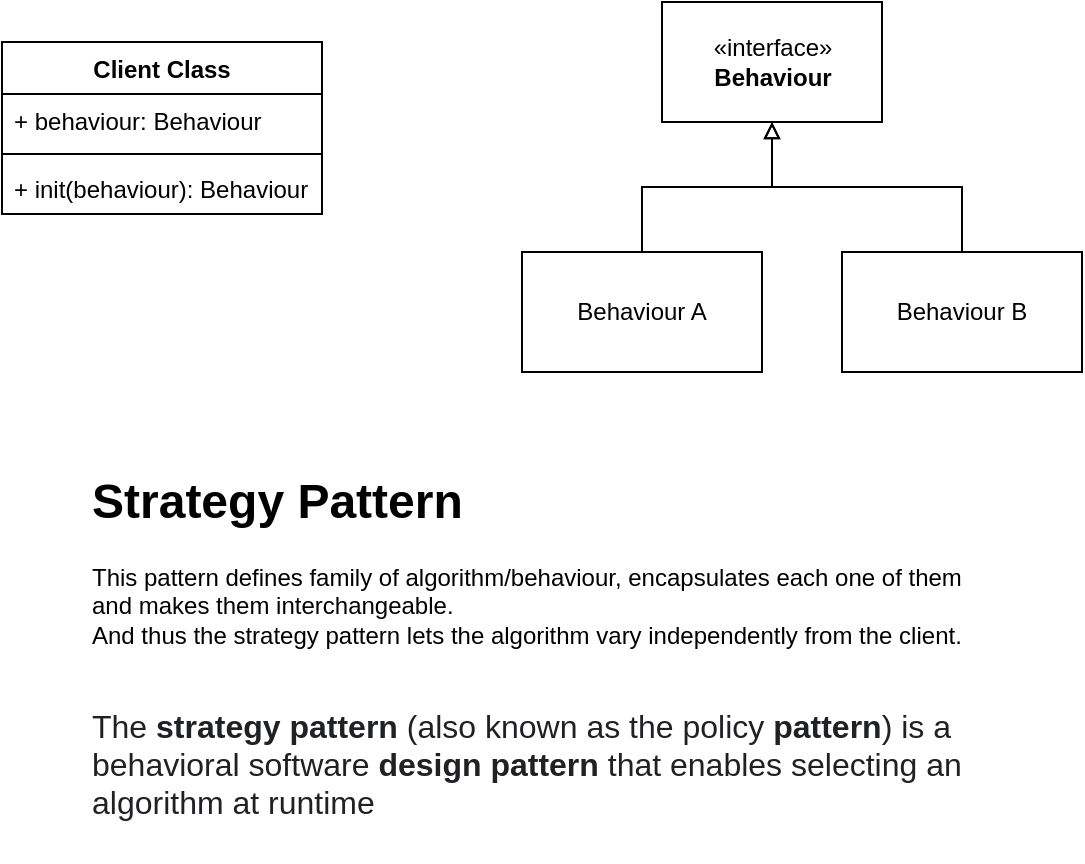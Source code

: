 <mxfile version="13.3.5" type="github" pages="4">
  <diagram id="q2KYkZf0-lph-4Sgjyss" name="Strategy Pattern">
    <mxGraphModel dx="1024" dy="476" grid="1" gridSize="10" guides="1" tooltips="1" connect="1" arrows="1" fold="1" page="1" pageScale="1" pageWidth="827" pageHeight="1169" math="0" shadow="0">
      <root>
        <mxCell id="0" />
        <mxCell id="1" parent="0" />
        <mxCell id="TGcLWc-Uee4GOg9h3CoX-9" value="" style="edgeStyle=orthogonalEdgeStyle;rounded=0;orthogonalLoop=1;jettySize=auto;html=1;endArrow=none;endFill=0;startArrow=block;startFill=0;" parent="1" source="TGcLWc-Uee4GOg9h3CoX-1" target="TGcLWc-Uee4GOg9h3CoX-8" edge="1">
          <mxGeometry relative="1" as="geometry" />
        </mxCell>
        <mxCell id="TGcLWc-Uee4GOg9h3CoX-12" style="edgeStyle=orthogonalEdgeStyle;rounded=0;orthogonalLoop=1;jettySize=auto;html=1;entryX=0.5;entryY=0;entryDx=0;entryDy=0;startArrow=block;startFill=0;endArrow=none;endFill=0;" parent="1" source="TGcLWc-Uee4GOg9h3CoX-1" target="TGcLWc-Uee4GOg9h3CoX-10" edge="1">
          <mxGeometry relative="1" as="geometry" />
        </mxCell>
        <mxCell id="TGcLWc-Uee4GOg9h3CoX-1" value="«interface»&lt;br&gt;&lt;b&gt;Behaviour&lt;/b&gt;" style="html=1;" parent="1" vertex="1">
          <mxGeometry x="450" y="60" width="110" height="60" as="geometry" />
        </mxCell>
        <mxCell id="TGcLWc-Uee4GOg9h3CoX-2" value="Client Class" style="swimlane;fontStyle=1;align=center;verticalAlign=top;childLayout=stackLayout;horizontal=1;startSize=26;horizontalStack=0;resizeParent=1;resizeParentMax=0;resizeLast=0;collapsible=1;marginBottom=0;" parent="1" vertex="1">
          <mxGeometry x="120" y="80" width="160" height="86" as="geometry" />
        </mxCell>
        <mxCell id="TGcLWc-Uee4GOg9h3CoX-3" value="+ behaviour: Behaviour" style="text;strokeColor=none;fillColor=none;align=left;verticalAlign=top;spacingLeft=4;spacingRight=4;overflow=hidden;rotatable=0;points=[[0,0.5],[1,0.5]];portConstraint=eastwest;" parent="TGcLWc-Uee4GOg9h3CoX-2" vertex="1">
          <mxGeometry y="26" width="160" height="26" as="geometry" />
        </mxCell>
        <mxCell id="TGcLWc-Uee4GOg9h3CoX-4" value="" style="line;strokeWidth=1;fillColor=none;align=left;verticalAlign=middle;spacingTop=-1;spacingLeft=3;spacingRight=3;rotatable=0;labelPosition=right;points=[];portConstraint=eastwest;" parent="TGcLWc-Uee4GOg9h3CoX-2" vertex="1">
          <mxGeometry y="52" width="160" height="8" as="geometry" />
        </mxCell>
        <mxCell id="TGcLWc-Uee4GOg9h3CoX-5" value="+ init(behaviour): Behaviour" style="text;strokeColor=none;fillColor=none;align=left;verticalAlign=top;spacingLeft=4;spacingRight=4;overflow=hidden;rotatable=0;points=[[0,0.5],[1,0.5]];portConstraint=eastwest;" parent="TGcLWc-Uee4GOg9h3CoX-2" vertex="1">
          <mxGeometry y="60" width="160" height="26" as="geometry" />
        </mxCell>
        <mxCell id="TGcLWc-Uee4GOg9h3CoX-8" value="Behaviour A" style="whiteSpace=wrap;html=1;" parent="1" vertex="1">
          <mxGeometry x="380" y="185" width="120" height="60" as="geometry" />
        </mxCell>
        <mxCell id="TGcLWc-Uee4GOg9h3CoX-10" value="Behaviour B" style="whiteSpace=wrap;html=1;" parent="1" vertex="1">
          <mxGeometry x="540" y="185" width="120" height="60" as="geometry" />
        </mxCell>
        <mxCell id="TGcLWc-Uee4GOg9h3CoX-14" value="&lt;h1&gt;Strategy Pattern&lt;/h1&gt;&lt;div&gt;This pattern defines family of algorithm/behaviour, encapsulates each one of them and makes them interchangeable.&lt;/div&gt;&lt;span&gt;And thus the strategy pattern lets the algorithm vary independently from the client.&lt;br&gt;&lt;br&gt;&lt;br&gt;&lt;/span&gt;&lt;span style=&quot;color: rgb(32 , 33 , 36) ; font-family: &amp;#34;arial&amp;#34; , sans-serif ; font-size: 16px ; background-color: rgb(255 , 255 , 255)&quot;&gt;The&amp;nbsp;&lt;/span&gt;&lt;b style=&quot;color: rgb(32 , 33 , 36) ; font-family: &amp;#34;arial&amp;#34; , sans-serif ; font-size: 16px ; background-color: rgb(255 , 255 , 255)&quot;&gt;strategy pattern&lt;/b&gt;&lt;span style=&quot;color: rgb(32 , 33 , 36) ; font-family: &amp;#34;arial&amp;#34; , sans-serif ; font-size: 16px ; background-color: rgb(255 , 255 , 255)&quot;&gt;&amp;nbsp;(also known as the policy&amp;nbsp;&lt;/span&gt;&lt;b style=&quot;color: rgb(32 , 33 , 36) ; font-family: &amp;#34;arial&amp;#34; , sans-serif ; font-size: 16px ; background-color: rgb(255 , 255 , 255)&quot;&gt;pattern&lt;/b&gt;&lt;span style=&quot;color: rgb(32 , 33 , 36) ; font-family: &amp;#34;arial&amp;#34; , sans-serif ; font-size: 16px ; background-color: rgb(255 , 255 , 255)&quot;&gt;) is a behavioral software&amp;nbsp;&lt;/span&gt;&lt;b style=&quot;color: rgb(32 , 33 , 36) ; font-family: &amp;#34;arial&amp;#34; , sans-serif ; font-size: 16px ; background-color: rgb(255 , 255 , 255)&quot;&gt;design pattern&lt;/b&gt;&lt;span style=&quot;color: rgb(32 , 33 , 36) ; font-family: &amp;#34;arial&amp;#34; , sans-serif ; font-size: 16px ; background-color: rgb(255 , 255 , 255)&quot;&gt;&amp;nbsp;that enables selecting an algorithm at runtime&lt;/span&gt;&lt;span&gt;&lt;br&gt;&lt;/span&gt;" style="text;html=1;strokeColor=none;fillColor=none;spacing=5;spacingTop=-20;whiteSpace=wrap;overflow=hidden;rounded=0;" parent="1" vertex="1">
          <mxGeometry x="160" y="290" width="460" height="200" as="geometry" />
        </mxCell>
      </root>
    </mxGraphModel>
  </diagram>
  <diagram id="hu-1-3rTjaWKPTxyzdsm" name="AbstractFactoryPattern">
    <mxGraphModel dx="1024" dy="476" grid="1" gridSize="10" guides="1" tooltips="1" connect="1" arrows="1" fold="1" page="1" pageScale="1" pageWidth="827" pageHeight="1169" math="0" shadow="0">
      <root>
        <mxCell id="GY0udBEDjr4X1gsPIaK8-0" />
        <mxCell id="GY0udBEDjr4X1gsPIaK8-1" parent="GY0udBEDjr4X1gsPIaK8-0" />
        <mxCell id="L58y0Do5Lz-TABF6tcOw-11" value="" style="edgeStyle=orthogonalEdgeStyle;rounded=0;orthogonalLoop=1;jettySize=auto;html=1;startArrow=block;startFill=0;endArrow=none;endFill=0;" parent="GY0udBEDjr4X1gsPIaK8-1" source="L58y0Do5Lz-TABF6tcOw-0" target="L58y0Do5Lz-TABF6tcOw-10" edge="1">
          <mxGeometry relative="1" as="geometry" />
        </mxCell>
        <mxCell id="L58y0Do5Lz-TABF6tcOw-15" style="edgeStyle=orthogonalEdgeStyle;rounded=0;orthogonalLoop=1;jettySize=auto;html=1;startArrow=block;startFill=0;endArrow=none;endFill=0;" parent="GY0udBEDjr4X1gsPIaK8-1" source="L58y0Do5Lz-TABF6tcOw-0" target="L58y0Do5Lz-TABF6tcOw-14" edge="1">
          <mxGeometry relative="1" as="geometry" />
        </mxCell>
        <mxCell id="L58y0Do5Lz-TABF6tcOw-0" value="«interface»&lt;br&gt;&lt;b&gt;ProductFactory&lt;br&gt;getProductA() -&amp;gt; ProductA&lt;br&gt;getProductB() -&amp;gt; ProductB&lt;br&gt;&lt;/b&gt;" style="html=1;" parent="GY0udBEDjr4X1gsPIaK8-1" vertex="1">
          <mxGeometry x="80" y="30" width="240" height="100" as="geometry" />
        </mxCell>
        <mxCell id="L58y0Do5Lz-TABF6tcOw-7" value="" style="edgeStyle=orthogonalEdgeStyle;rounded=0;orthogonalLoop=1;jettySize=auto;html=1;startArrow=block;startFill=0;endArrow=none;endFill=0;" parent="GY0udBEDjr4X1gsPIaK8-1" source="L58y0Do5Lz-TABF6tcOw-5" target="L58y0Do5Lz-TABF6tcOw-6" edge="1">
          <mxGeometry relative="1" as="geometry" />
        </mxCell>
        <mxCell id="L58y0Do5Lz-TABF6tcOw-5" value="«interface»&lt;br&gt;&lt;b&gt;ProductA&lt;/b&gt;" style="html=1;" parent="GY0udBEDjr4X1gsPIaK8-1" vertex="1">
          <mxGeometry x="515" y="80" width="110" height="50" as="geometry" />
        </mxCell>
        <mxCell id="L58y0Do5Lz-TABF6tcOw-6" value="Product Ax" style="whiteSpace=wrap;html=1;" parent="GY0udBEDjr4X1gsPIaK8-1" vertex="1">
          <mxGeometry x="510" y="205" width="120" height="60" as="geometry" />
        </mxCell>
        <mxCell id="L58y0Do5Lz-TABF6tcOw-9" value="Product Bx" style="whiteSpace=wrap;html=1;" parent="GY0udBEDjr4X1gsPIaK8-1" vertex="1">
          <mxGeometry x="680" y="205" width="120" height="60" as="geometry" />
        </mxCell>
        <mxCell id="L58y0Do5Lz-TABF6tcOw-10" value="ProductFactory X&lt;br&gt;&lt;b&gt;getProductA() -&amp;gt; ProductA&lt;br&gt;getProductB() -&amp;gt; ProductB&lt;/b&gt;" style="whiteSpace=wrap;html=1;" parent="GY0udBEDjr4X1gsPIaK8-1" vertex="1">
          <mxGeometry y="205" width="170" height="95" as="geometry" />
        </mxCell>
        <mxCell id="L58y0Do5Lz-TABF6tcOw-13" value="" style="edgeStyle=orthogonalEdgeStyle;rounded=0;orthogonalLoop=1;jettySize=auto;html=1;startArrow=block;startFill=0;endArrow=none;endFill=0;" parent="GY0udBEDjr4X1gsPIaK8-1" source="L58y0Do5Lz-TABF6tcOw-12" target="L58y0Do5Lz-TABF6tcOw-9" edge="1">
          <mxGeometry relative="1" as="geometry" />
        </mxCell>
        <mxCell id="L58y0Do5Lz-TABF6tcOw-12" value="«interface»&lt;br&gt;&lt;b&gt;ProductB&lt;/b&gt;" style="html=1;" parent="GY0udBEDjr4X1gsPIaK8-1" vertex="1">
          <mxGeometry x="685" y="80" width="110" height="50" as="geometry" />
        </mxCell>
        <mxCell id="L58y0Do5Lz-TABF6tcOw-14" value="ProductFactory Y&lt;br&gt;&lt;b&gt;getProductA() -&amp;gt; ProductA&lt;br&gt;getProductB() -&amp;gt; ProductB&lt;/b&gt;" style="whiteSpace=wrap;html=1;" parent="GY0udBEDjr4X1gsPIaK8-1" vertex="1">
          <mxGeometry x="230" y="205" width="160" height="95" as="geometry" />
        </mxCell>
        <mxCell id="L58y0Do5Lz-TABF6tcOw-17" value="Product Ay" style="whiteSpace=wrap;html=1;" parent="GY0udBEDjr4X1gsPIaK8-1" vertex="1">
          <mxGeometry x="510" y="271" width="120" height="60" as="geometry" />
        </mxCell>
        <mxCell id="L58y0Do5Lz-TABF6tcOw-18" value="Product By" style="whiteSpace=wrap;html=1;" parent="GY0udBEDjr4X1gsPIaK8-1" vertex="1">
          <mxGeometry x="680" y="270" width="120" height="60" as="geometry" />
        </mxCell>
        <mxCell id="L58y0Do5Lz-TABF6tcOw-19" value="&lt;h1&gt;Abstract Factory Pattern&lt;/h1&gt;&lt;div&gt;is a creational design pattern and provides an interface that lets you create objects of families of related or dependent classes without specifying their concrete classes&lt;/div&gt;" style="text;html=1;strokeColor=none;fillColor=none;spacing=5;spacingTop=-20;whiteSpace=wrap;overflow=hidden;rounded=0;" parent="GY0udBEDjr4X1gsPIaK8-1" vertex="1">
          <mxGeometry x="40" y="331" width="450" height="120" as="geometry" />
        </mxCell>
      </root>
    </mxGraphModel>
  </diagram>
  <diagram id="_J7mHfK0KbUWuSPQgohn" name="TableViewConfiguration">
    <mxGraphModel dx="1024" dy="476" grid="1" gridSize="10" guides="1" tooltips="1" connect="1" arrows="1" fold="1" page="1" pageScale="1" pageWidth="827" pageHeight="1169" math="0" shadow="0">
      <root>
        <mxCell id="4k1xesRpk6FbBfkuGxIy-0" />
        <mxCell id="4k1xesRpk6FbBfkuGxIy-1" parent="4k1xesRpk6FbBfkuGxIy-0" />
        <mxCell id="4k1xesRpk6FbBfkuGxIy-2" value="&lt;&lt;TableCellConfiguration&gt;&gt;" style="swimlane;fontStyle=1;align=center;verticalAlign=top;childLayout=stackLayout;horizontal=1;startSize=26;horizontalStack=0;resizeParent=1;resizeParentMax=0;resizeLast=0;collapsible=1;marginBottom=0;fillColor=#fff2cc;strokeColor=#d6b656;" parent="4k1xesRpk6FbBfkuGxIy-1" vertex="1">
          <mxGeometry x="40" y="130" width="200" height="220" as="geometry" />
        </mxCell>
        <mxCell id="4k1xesRpk6FbBfkuGxIy-4" value="" style="line;strokeWidth=1;fillColor=none;align=left;verticalAlign=middle;spacingTop=-1;spacingLeft=3;spacingRight=3;rotatable=0;labelPosition=right;points=[];portConstraint=eastwest;" parent="4k1xesRpk6FbBfkuGxIy-2" vertex="1">
          <mxGeometry y="26" width="200" height="8" as="geometry" />
        </mxCell>
        <mxCell id="4k1xesRpk6FbBfkuGxIy-3" value="cell: UITableViewCell" style="text;strokeColor=none;fillColor=none;align=left;verticalAlign=top;spacingLeft=4;spacingRight=4;overflow=hidden;rotatable=0;points=[[0,0.5],[1,0.5]];portConstraint=eastwest;" parent="4k1xesRpk6FbBfkuGxIy-2" vertex="1">
          <mxGeometry y="34" width="200" height="26" as="geometry" />
        </mxCell>
        <mxCell id="4k1xesRpk6FbBfkuGxIy-5" value="cellHeight: CGFloat" style="text;strokeColor=none;fillColor=none;align=left;verticalAlign=top;spacingLeft=4;spacingRight=4;overflow=hidden;rotatable=0;points=[[0,0.5],[1,0.5]];portConstraint=eastwest;" parent="4k1xesRpk6FbBfkuGxIy-2" vertex="1">
          <mxGeometry y="60" width="200" height="26" as="geometry" />
        </mxCell>
        <mxCell id="4k1xesRpk6FbBfkuGxIy-6" value="headerView: UIView?" style="text;strokeColor=none;fillColor=none;align=left;verticalAlign=top;spacingLeft=4;spacingRight=4;overflow=hidden;rotatable=0;points=[[0,0.5],[1,0.5]];portConstraint=eastwest;" parent="4k1xesRpk6FbBfkuGxIy-2" vertex="1">
          <mxGeometry y="86" width="200" height="26" as="geometry" />
        </mxCell>
        <mxCell id="4k1xesRpk6FbBfkuGxIy-8" value="footerView: UIView?" style="text;strokeColor=none;fillColor=none;align=left;verticalAlign=top;spacingLeft=4;spacingRight=4;overflow=hidden;rotatable=0;points=[[0,0.5],[1,0.5]];portConstraint=eastwest;" parent="4k1xesRpk6FbBfkuGxIy-2" vertex="1">
          <mxGeometry y="112" width="200" height="26" as="geometry" />
        </mxCell>
        <mxCell id="4k1xesRpk6FbBfkuGxIy-9" value="headerHeight: CGFloat?" style="text;strokeColor=none;fillColor=none;align=left;verticalAlign=top;spacingLeft=4;spacingRight=4;overflow=hidden;rotatable=0;points=[[0,0.5],[1,0.5]];portConstraint=eastwest;" parent="4k1xesRpk6FbBfkuGxIy-2" vertex="1">
          <mxGeometry y="138" width="200" height="26" as="geometry" />
        </mxCell>
        <mxCell id="4k1xesRpk6FbBfkuGxIy-10" value="footerHeight: CGFloat?" style="text;strokeColor=none;fillColor=none;align=left;verticalAlign=top;spacingLeft=4;spacingRight=4;overflow=hidden;rotatable=0;points=[[0,0.5],[1,0.5]];portConstraint=eastwest;" parent="4k1xesRpk6FbBfkuGxIy-2" vertex="1">
          <mxGeometry y="164" width="200" height="26" as="geometry" />
        </mxCell>
        <mxCell id="4k1xesRpk6FbBfkuGxIy-17" value="cellDidSelectCallback: (int)-&gt;Void" style="text;strokeColor=none;fillColor=none;align=left;verticalAlign=top;spacingLeft=4;spacingRight=4;overflow=hidden;rotatable=0;points=[[0,0.5],[1,0.5]];portConstraint=eastwest;" parent="4k1xesRpk6FbBfkuGxIy-2" vertex="1">
          <mxGeometry y="190" width="200" height="30" as="geometry" />
        </mxCell>
        <mxCell id="4k1xesRpk6FbBfkuGxIy-11" value="SectionConfiguration" style="swimlane;fontStyle=1;align=center;verticalAlign=top;childLayout=stackLayout;horizontal=1;startSize=26;horizontalStack=0;resizeParent=1;resizeParentMax=0;resizeLast=0;collapsible=1;marginBottom=0;fillColor=#fff2cc;strokeColor=#d6b656;" parent="4k1xesRpk6FbBfkuGxIy-1" vertex="1">
          <mxGeometry x="40" y="390" width="260" height="86" as="geometry" />
        </mxCell>
        <mxCell id="4k1xesRpk6FbBfkuGxIy-12" value="+ numberOfRows:Int" style="text;strokeColor=none;fillColor=none;align=left;verticalAlign=top;spacingLeft=4;spacingRight=4;overflow=hidden;rotatable=0;points=[[0,0.5],[1,0.5]];portConstraint=eastwest;" parent="4k1xesRpk6FbBfkuGxIy-11" vertex="1">
          <mxGeometry y="26" width="260" height="26" as="geometry" />
        </mxCell>
        <mxCell id="4k1xesRpk6FbBfkuGxIy-16" value="cellConfigurations: [TableCellConfiguration]" style="text;strokeColor=none;fillColor=none;align=left;verticalAlign=top;spacingLeft=4;spacingRight=4;overflow=hidden;rotatable=0;points=[[0,0.5],[1,0.5]];portConstraint=eastwest;" parent="4k1xesRpk6FbBfkuGxIy-11" vertex="1">
          <mxGeometry y="52" width="260" height="26" as="geometry" />
        </mxCell>
        <mxCell id="4k1xesRpk6FbBfkuGxIy-13" value="" style="line;strokeWidth=1;fillColor=none;align=left;verticalAlign=middle;spacingTop=-1;spacingLeft=3;spacingRight=3;rotatable=0;labelPosition=right;points=[];portConstraint=eastwest;" parent="4k1xesRpk6FbBfkuGxIy-11" vertex="1">
          <mxGeometry y="78" width="260" height="8" as="geometry" />
        </mxCell>
        <mxCell id="4k1xesRpk6FbBfkuGxIy-19" style="edgeStyle=orthogonalEdgeStyle;rounded=0;orthogonalLoop=1;jettySize=auto;html=1;endArrow=open;endFill=0;" parent="4k1xesRpk6FbBfkuGxIy-1" source="4k1xesRpk6FbBfkuGxIy-16" edge="1">
          <mxGeometry relative="1" as="geometry">
            <mxPoint x="240" y="141" as="targetPoint" />
            <Array as="points">
              <mxPoint x="340" y="455" />
              <mxPoint x="340" y="141" />
            </Array>
          </mxGeometry>
        </mxCell>
        <mxCell id="4k1xesRpk6FbBfkuGxIy-20" value="0" style="edgeLabel;html=1;align=center;verticalAlign=middle;resizable=0;points=[];" parent="4k1xesRpk6FbBfkuGxIy-19" vertex="1" connectable="0">
          <mxGeometry x="-0.967" relative="1" as="geometry">
            <mxPoint as="offset" />
          </mxGeometry>
        </mxCell>
        <mxCell id="4k1xesRpk6FbBfkuGxIy-22" value="0..*" style="edgeLabel;html=1;align=center;verticalAlign=middle;resizable=0;points=[];" parent="4k1xesRpk6FbBfkuGxIy-19" vertex="1" connectable="0">
          <mxGeometry x="0.934" y="-1" relative="1" as="geometry">
            <mxPoint as="offset" />
          </mxGeometry>
        </mxCell>
        <mxCell id="4k1xesRpk6FbBfkuGxIy-23" value="ViewController" style="swimlane;fontStyle=1;align=center;verticalAlign=top;childLayout=stackLayout;horizontal=1;startSize=26;horizontalStack=0;resizeParent=1;resizeParentMax=0;resizeLast=0;collapsible=1;marginBottom=0;fillColor=#fff2cc;strokeColor=#d6b656;" parent="4k1xesRpk6FbBfkuGxIy-1" vertex="1">
          <mxGeometry x="360" y="140" width="160" height="86" as="geometry" />
        </mxCell>
        <mxCell id="4k1xesRpk6FbBfkuGxIy-24" value="+ tableView: UITableView" style="text;strokeColor=none;fillColor=none;align=left;verticalAlign=top;spacingLeft=4;spacingRight=4;overflow=hidden;rotatable=0;points=[[0,0.5],[1,0.5]];portConstraint=eastwest;" parent="4k1xesRpk6FbBfkuGxIy-23" vertex="1">
          <mxGeometry y="26" width="160" height="26" as="geometry" />
        </mxCell>
        <mxCell id="4k1xesRpk6FbBfkuGxIy-25" value="" style="line;strokeWidth=1;fillColor=none;align=left;verticalAlign=middle;spacingTop=-1;spacingLeft=3;spacingRight=3;rotatable=0;labelPosition=right;points=[];portConstraint=eastwest;" parent="4k1xesRpk6FbBfkuGxIy-23" vertex="1">
          <mxGeometry y="52" width="160" height="8" as="geometry" />
        </mxCell>
        <mxCell id="4k1xesRpk6FbBfkuGxIy-26" value="+ method(type): type" style="text;strokeColor=none;fillColor=none;align=left;verticalAlign=top;spacingLeft=4;spacingRight=4;overflow=hidden;rotatable=0;points=[[0,0.5],[1,0.5]];portConstraint=eastwest;" parent="4k1xesRpk6FbBfkuGxIy-23" vertex="1">
          <mxGeometry y="60" width="160" height="26" as="geometry" />
        </mxCell>
        <mxCell id="4k1xesRpk6FbBfkuGxIy-59" style="edgeStyle=orthogonalEdgeStyle;rounded=0;orthogonalLoop=1;jettySize=auto;html=1;startArrow=none;startFill=0;endArrow=block;endFill=0;entryX=0.25;entryY=1;entryDx=0;entryDy=0;exitX=1;exitY=0.5;exitDx=0;exitDy=0;" parent="4k1xesRpk6FbBfkuGxIy-1" source="4k1xesRpk6FbBfkuGxIy-43" target="4k1xesRpk6FbBfkuGxIy-55" edge="1">
          <mxGeometry relative="1" as="geometry">
            <mxPoint x="630" y="190" as="targetPoint" />
            <Array as="points">
              <mxPoint x="870" y="576" />
              <mxPoint x="870" y="260" />
              <mxPoint x="655" y="260" />
            </Array>
          </mxGeometry>
        </mxCell>
        <mxCell id="4k1xesRpk6FbBfkuGxIy-27" value="TableViewConfigurator" style="swimlane;fontStyle=1;align=center;verticalAlign=top;childLayout=stackLayout;horizontal=1;startSize=26;horizontalStack=0;resizeParent=1;resizeParentMax=0;resizeLast=0;collapsible=1;marginBottom=0;fillColor=#fff2cc;strokeColor=#d6b656;" parent="4k1xesRpk6FbBfkuGxIy-1" vertex="1">
          <mxGeometry x="547" y="477" width="270" height="294" as="geometry" />
        </mxCell>
        <mxCell id="4k1xesRpk6FbBfkuGxIy-28" value="+ tableConfiguration: TableConfiguration" style="text;strokeColor=none;fillColor=none;align=left;verticalAlign=top;spacingLeft=4;spacingRight=4;overflow=hidden;rotatable=0;points=[[0,0.5],[1,0.5]];portConstraint=eastwest;" parent="4k1xesRpk6FbBfkuGxIy-27" vertex="1">
          <mxGeometry y="26" width="270" height="26" as="geometry" />
        </mxCell>
        <mxCell id="4k1xesRpk6FbBfkuGxIy-29" value="" style="line;strokeWidth=1;fillColor=none;align=left;verticalAlign=middle;spacingTop=-1;spacingLeft=3;spacingRight=3;rotatable=0;labelPosition=right;points=[];portConstraint=eastwest;" parent="4k1xesRpk6FbBfkuGxIy-27" vertex="1">
          <mxGeometry y="52" width="270" height="8" as="geometry" />
        </mxCell>
        <mxCell id="4k1xesRpk6FbBfkuGxIy-30" value="+ init(configuration: TableConfiguration) " style="text;strokeColor=none;fillColor=none;align=left;verticalAlign=top;spacingLeft=4;spacingRight=4;overflow=hidden;rotatable=0;points=[[0,0.5],[1,0.5]];portConstraint=eastwest;fontStyle=1" parent="4k1xesRpk6FbBfkuGxIy-27" vertex="1">
          <mxGeometry y="60" width="270" height="26" as="geometry" />
        </mxCell>
        <mxCell id="4k1xesRpk6FbBfkuGxIy-43" value="+ numberOfSections -&gt; Int" style="text;strokeColor=none;fillColor=none;align=left;verticalAlign=top;spacingLeft=4;spacingRight=4;overflow=hidden;rotatable=0;points=[[0,0.5],[1,0.5]];portConstraint=eastwest;" parent="4k1xesRpk6FbBfkuGxIy-27" vertex="1">
          <mxGeometry y="86" width="270" height="26" as="geometry" />
        </mxCell>
        <mxCell id="4k1xesRpk6FbBfkuGxIy-38" value="+ numberOfRowsInSection -&gt; Int" style="text;strokeColor=none;fillColor=none;align=left;verticalAlign=top;spacingLeft=4;spacingRight=4;overflow=hidden;rotatable=0;points=[[0,0.5],[1,0.5]];portConstraint=eastwest;" parent="4k1xesRpk6FbBfkuGxIy-27" vertex="1">
          <mxGeometry y="112" width="270" height="26" as="geometry" />
        </mxCell>
        <mxCell id="4k1xesRpk6FbBfkuGxIy-39" value="+ cellForRowAtIndexPath -&gt; UITableViewCell" style="text;strokeColor=none;fillColor=none;align=left;verticalAlign=top;spacingLeft=4;spacingRight=4;overflow=hidden;rotatable=0;points=[[0,0.5],[1,0.5]];portConstraint=eastwest;" parent="4k1xesRpk6FbBfkuGxIy-27" vertex="1">
          <mxGeometry y="138" width="270" height="26" as="geometry" />
        </mxCell>
        <mxCell id="4k1xesRpk6FbBfkuGxIy-40" value="+ heightForRowAtIndexPath -&gt; CGFloat" style="text;strokeColor=none;fillColor=none;align=left;verticalAlign=top;spacingLeft=4;spacingRight=4;overflow=hidden;rotatable=0;points=[[0,0.5],[1,0.5]];portConstraint=eastwest;" parent="4k1xesRpk6FbBfkuGxIy-27" vertex="1">
          <mxGeometry y="164" width="270" height="26" as="geometry" />
        </mxCell>
        <mxCell id="4k1xesRpk6FbBfkuGxIy-41" value="+ viewForHeaderInSection -&gt; UIView?" style="text;strokeColor=none;fillColor=none;align=left;verticalAlign=top;spacingLeft=4;spacingRight=4;overflow=hidden;rotatable=0;points=[[0,0.5],[1,0.5]];portConstraint=eastwest;" parent="4k1xesRpk6FbBfkuGxIy-27" vertex="1">
          <mxGeometry y="190" width="270" height="26" as="geometry" />
        </mxCell>
        <mxCell id="4k1xesRpk6FbBfkuGxIy-67" value="+ heightForHeaderInSection -&gt; UIView?" style="text;strokeColor=none;fillColor=none;align=left;verticalAlign=top;spacingLeft=4;spacingRight=4;overflow=hidden;rotatable=0;points=[[0,0.5],[1,0.5]];portConstraint=eastwest;" parent="4k1xesRpk6FbBfkuGxIy-27" vertex="1">
          <mxGeometry y="216" width="270" height="26" as="geometry" />
        </mxCell>
        <mxCell id="4k1xesRpk6FbBfkuGxIy-65" value="+ viewForFooterInSection -&gt; UIView?" style="text;strokeColor=none;fillColor=none;align=left;verticalAlign=top;spacingLeft=4;spacingRight=4;overflow=hidden;rotatable=0;points=[[0,0.5],[1,0.5]];portConstraint=eastwest;" parent="4k1xesRpk6FbBfkuGxIy-27" vertex="1">
          <mxGeometry y="242" width="270" height="26" as="geometry" />
        </mxCell>
        <mxCell id="4k1xesRpk6FbBfkuGxIy-66" value="+ heightForFooterInSection -&gt; CGFloat" style="text;strokeColor=none;fillColor=none;align=left;verticalAlign=top;spacingLeft=4;spacingRight=4;overflow=hidden;rotatable=0;points=[[0,0.5],[1,0.5]];portConstraint=eastwest;" parent="4k1xesRpk6FbBfkuGxIy-27" vertex="1">
          <mxGeometry y="268" width="270" height="26" as="geometry" />
        </mxCell>
        <mxCell id="4k1xesRpk6FbBfkuGxIy-36" style="edgeStyle=orthogonalEdgeStyle;rounded=0;orthogonalLoop=1;jettySize=auto;html=1;endArrow=open;endFill=0;" parent="4k1xesRpk6FbBfkuGxIy-1" source="4k1xesRpk6FbBfkuGxIy-31" edge="1">
          <mxGeometry relative="1" as="geometry">
            <mxPoint x="120" y="480" as="targetPoint" />
          </mxGeometry>
        </mxCell>
        <mxCell id="4k1xesRpk6FbBfkuGxIy-37" value="0..*" style="edgeLabel;html=1;align=center;verticalAlign=middle;resizable=0;points=[];" parent="4k1xesRpk6FbBfkuGxIy-36" vertex="1" connectable="0">
          <mxGeometry x="0.893" y="-2" relative="1" as="geometry">
            <mxPoint as="offset" />
          </mxGeometry>
        </mxCell>
        <mxCell id="4k1xesRpk6FbBfkuGxIy-31" value="TableConfiguration" style="swimlane;fontStyle=1;align=center;verticalAlign=top;childLayout=stackLayout;horizontal=1;startSize=26;horizontalStack=0;resizeParent=1;resizeParentMax=0;resizeLast=0;collapsible=1;marginBottom=0;fillColor=#fff2cc;strokeColor=#d6b656;" parent="4k1xesRpk6FbBfkuGxIy-1" vertex="1">
          <mxGeometry x="160" y="550" width="270" height="86" as="geometry" />
        </mxCell>
        <mxCell id="4k1xesRpk6FbBfkuGxIy-32" value="+ numberOfSections: Int" style="text;strokeColor=none;fillColor=none;align=left;verticalAlign=top;spacingLeft=4;spacingRight=4;overflow=hidden;rotatable=0;points=[[0,0.5],[1,0.5]];portConstraint=eastwest;" parent="4k1xesRpk6FbBfkuGxIy-31" vertex="1">
          <mxGeometry y="26" width="270" height="26" as="geometry" />
        </mxCell>
        <mxCell id="4k1xesRpk6FbBfkuGxIy-35" value="+ sectionConfigurations: [SectionConfiguration]" style="text;strokeColor=none;fillColor=none;align=left;verticalAlign=top;spacingLeft=4;spacingRight=4;overflow=hidden;rotatable=0;points=[[0,0.5],[1,0.5]];portConstraint=eastwest;" parent="4k1xesRpk6FbBfkuGxIy-31" vertex="1">
          <mxGeometry y="52" width="270" height="26" as="geometry" />
        </mxCell>
        <mxCell id="4k1xesRpk6FbBfkuGxIy-33" value="" style="line;strokeWidth=1;fillColor=none;align=left;verticalAlign=middle;spacingTop=-1;spacingLeft=3;spacingRight=3;rotatable=0;labelPosition=right;points=[];portConstraint=eastwest;" parent="4k1xesRpk6FbBfkuGxIy-31" vertex="1">
          <mxGeometry y="78" width="270" height="8" as="geometry" />
        </mxCell>
        <mxCell id="4k1xesRpk6FbBfkuGxIy-44" style="edgeStyle=orthogonalEdgeStyle;rounded=0;orthogonalLoop=1;jettySize=auto;html=1;endArrow=open;endFill=0;entryX=0.547;entryY=-0.049;entryDx=0;entryDy=0;entryPerimeter=0;" parent="4k1xesRpk6FbBfkuGxIy-1" source="4k1xesRpk6FbBfkuGxIy-30" target="4k1xesRpk6FbBfkuGxIy-31" edge="1">
          <mxGeometry relative="1" as="geometry">
            <mxPoint x="450" y="540" as="targetPoint" />
          </mxGeometry>
        </mxCell>
        <mxCell id="4k1xesRpk6FbBfkuGxIy-52" style="edgeStyle=orthogonalEdgeStyle;rounded=0;orthogonalLoop=1;jettySize=auto;html=1;entryX=0.25;entryY=0;entryDx=0;entryDy=0;endArrow=open;endFill=0;" parent="4k1xesRpk6FbBfkuGxIy-1" source="4k1xesRpk6FbBfkuGxIy-24" target="4k1xesRpk6FbBfkuGxIy-46" edge="1">
          <mxGeometry relative="1" as="geometry">
            <Array as="points">
              <mxPoint x="540" y="179" />
              <mxPoint x="540" y="319" />
              <mxPoint x="568" y="319" />
            </Array>
          </mxGeometry>
        </mxCell>
        <mxCell id="4k1xesRpk6FbBfkuGxIy-57" style="edgeStyle=orthogonalEdgeStyle;rounded=0;orthogonalLoop=1;jettySize=auto;html=1;entryX=0.75;entryY=0;entryDx=0;entryDy=0;endArrow=none;endFill=0;startArrow=open;startFill=0;" parent="4k1xesRpk6FbBfkuGxIy-1" source="4k1xesRpk6FbBfkuGxIy-55" target="4k1xesRpk6FbBfkuGxIy-46" edge="1">
          <mxGeometry relative="1" as="geometry" />
        </mxCell>
        <mxCell id="4k1xesRpk6FbBfkuGxIy-55" value="«interface»&lt;br&gt;&lt;span style=&quot;text-align: left&quot;&gt;UITableViewDelegate&lt;/span&gt;" style="html=1;fillColor=#dae8fc;strokeColor=#6c8ebf;" parent="4k1xesRpk6FbBfkuGxIy-1" vertex="1">
          <mxGeometry x="620" y="100" width="140" height="50" as="geometry" />
        </mxCell>
        <mxCell id="4k1xesRpk6FbBfkuGxIy-58" style="edgeStyle=orthogonalEdgeStyle;rounded=0;orthogonalLoop=1;jettySize=auto;html=1;entryX=1;entryY=0.25;entryDx=0;entryDy=0;endArrow=none;endFill=0;startArrow=open;startFill=0;" parent="4k1xesRpk6FbBfkuGxIy-1" source="4k1xesRpk6FbBfkuGxIy-56" target="4k1xesRpk6FbBfkuGxIy-46" edge="1">
          <mxGeometry relative="1" as="geometry">
            <Array as="points">
              <mxPoint x="840" y="319" />
            </Array>
          </mxGeometry>
        </mxCell>
        <mxCell id="4k1xesRpk6FbBfkuGxIy-60" style="edgeStyle=orthogonalEdgeStyle;rounded=0;orthogonalLoop=1;jettySize=auto;html=1;startArrow=block;startFill=0;endArrow=none;endFill=0;entryX=0.799;entryY=-0.008;entryDx=0;entryDy=0;entryPerimeter=0;" parent="4k1xesRpk6FbBfkuGxIy-1" source="4k1xesRpk6FbBfkuGxIy-56" target="4k1xesRpk6FbBfkuGxIy-27" edge="1">
          <mxGeometry relative="1" as="geometry">
            <mxPoint x="764" y="417" as="targetPoint" />
            <Array as="points">
              <mxPoint x="900" y="430" />
              <mxPoint x="763" y="430" />
            </Array>
          </mxGeometry>
        </mxCell>
        <mxCell id="4k1xesRpk6FbBfkuGxIy-56" value="«interface»&lt;br&gt;&lt;span style=&quot;text-align: left&quot;&gt;UITableViewDataSource&lt;/span&gt;" style="html=1;fillColor=#dae8fc;strokeColor=#6c8ebf;" parent="4k1xesRpk6FbBfkuGxIy-1" vertex="1">
          <mxGeometry x="770" y="100" width="140" height="50" as="geometry" />
        </mxCell>
        <mxCell id="4k1xesRpk6FbBfkuGxIy-63" value="" style="edgeStyle=orthogonalEdgeStyle;rounded=0;orthogonalLoop=1;jettySize=auto;html=1;startArrow=block;startFill=0;endArrow=none;endFill=0;" parent="4k1xesRpk6FbBfkuGxIy-1" source="4k1xesRpk6FbBfkuGxIy-61" target="4k1xesRpk6FbBfkuGxIy-62" edge="1">
          <mxGeometry relative="1" as="geometry" />
        </mxCell>
        <mxCell id="4k1xesRpk6FbBfkuGxIy-61" value="«interface»&lt;br&gt;&lt;b&gt;TableCellConfigurationFactory&lt;br&gt;+getTableCellConfigurations() -&amp;gt; [TableCellConfiguration]&lt;br&gt;&lt;/b&gt;" style="html=1;fillColor=#fff2cc;strokeColor=#d6b656;" parent="4k1xesRpk6FbBfkuGxIy-1" vertex="1">
          <mxGeometry x="40" y="730" width="390" height="130" as="geometry" />
        </mxCell>
        <mxCell id="4k1xesRpk6FbBfkuGxIy-62" value="class MyAccountTableCellConfigurationFactory&lt;br&gt;&lt;b&gt;+getTableCellConfigurations() -&amp;gt; [TableCellConfiguration]&lt;br&gt;&lt;br&gt;&lt;br&gt;&lt;/b&gt;" style="whiteSpace=wrap;html=1;fillColor=#fff2cc;strokeColor=#d6b656;" parent="4k1xesRpk6FbBfkuGxIy-1" vertex="1">
          <mxGeometry x="97.5" y="910" width="275" height="130" as="geometry" />
        </mxCell>
        <mxCell id="4k1xesRpk6FbBfkuGxIy-46" value="UITableView" style="swimlane;fontStyle=1;align=center;verticalAlign=top;childLayout=stackLayout;horizontal=1;startSize=26;horizontalStack=0;resizeParent=1;resizeParentMax=0;resizeLast=0;collapsible=1;marginBottom=0;fillColor=#dae8fc;strokeColor=#6c8ebf;" parent="4k1xesRpk6FbBfkuGxIy-1" vertex="1">
          <mxGeometry x="510" y="340" width="230" height="78" as="geometry" />
        </mxCell>
        <mxCell id="4k1xesRpk6FbBfkuGxIy-50" value="+ delegate: UITableViewDelegate" style="text;strokeColor=none;fillColor=none;align=left;verticalAlign=top;spacingLeft=4;spacingRight=4;overflow=hidden;rotatable=0;points=[[0,0.5],[1,0.5]];portConstraint=eastwest;" parent="4k1xesRpk6FbBfkuGxIy-46" vertex="1">
          <mxGeometry y="26" width="230" height="26" as="geometry" />
        </mxCell>
        <mxCell id="4k1xesRpk6FbBfkuGxIy-54" value="+ dataSource: UITableViewDataSource" style="text;strokeColor=none;fillColor=none;align=left;verticalAlign=top;spacingLeft=4;spacingRight=4;overflow=hidden;rotatable=0;points=[[0,0.5],[1,0.5]];portConstraint=eastwest;" parent="4k1xesRpk6FbBfkuGxIy-46" vertex="1">
          <mxGeometry y="52" width="230" height="26" as="geometry" />
        </mxCell>
        <mxCell id="4k1xesRpk6FbBfkuGxIy-64" value="" style="edgeStyle=orthogonalEdgeStyle;rounded=0;orthogonalLoop=1;jettySize=auto;html=1;startArrow=classic;startFill=1;endArrow=none;endFill=0;entryX=0.75;entryY=1;entryDx=0;entryDy=0;" parent="4k1xesRpk6FbBfkuGxIy-1" source="4k1xesRpk6FbBfkuGxIy-27" target="4k1xesRpk6FbBfkuGxIy-46" edge="1">
          <mxGeometry relative="1" as="geometry">
            <mxPoint x="725" y="150" as="targetPoint" />
            <mxPoint x="715" y="420" as="sourcePoint" />
          </mxGeometry>
        </mxCell>
      </root>
    </mxGraphModel>
  </diagram>
  <diagram id="txrlyhFHWdc9Hj6Lrt7J" name="BridgePattern">
    <mxGraphModel dx="1024" dy="476" grid="1" gridSize="10" guides="1" tooltips="1" connect="1" arrows="1" fold="1" page="1" pageScale="1" pageWidth="850" pageHeight="1100" math="0" shadow="0">
      <root>
        <mxCell id="O9VlrS2_tHFh37t2i1vt-0" />
        <mxCell id="O9VlrS2_tHFh37t2i1vt-1" parent="O9VlrS2_tHFh37t2i1vt-0" />
        <mxCell id="O9VlrS2_tHFh37t2i1vt-2" value="«interface»&lt;br&gt;&lt;b&gt;IPaymentSystem&lt;br&gt;+processPayment()&lt;br&gt;&lt;/b&gt;" style="html=1;" vertex="1" parent="O9VlrS2_tHFh37t2i1vt-1">
          <mxGeometry x="170" y="30" width="110" height="90" as="geometry" />
        </mxCell>
        <mxCell id="O9VlrS2_tHFh37t2i1vt-3" style="edgeStyle=orthogonalEdgeStyle;rounded=0;orthogonalLoop=1;jettySize=auto;html=1;endArrow=block;endFill=0;" edge="1" parent="O9VlrS2_tHFh37t2i1vt-1" source="O9VlrS2_tHFh37t2i1vt-4" target="O9VlrS2_tHFh37t2i1vt-2">
          <mxGeometry relative="1" as="geometry" />
        </mxCell>
        <mxCell id="O9VlrS2_tHFh37t2i1vt-4" value="CityPaymentSystem" style="swimlane;fontStyle=1;align=center;verticalAlign=top;childLayout=stackLayout;horizontal=1;startSize=26;horizontalStack=0;resizeParent=1;resizeParentMax=0;resizeLast=0;collapsible=1;marginBottom=0;" vertex="1" parent="O9VlrS2_tHFh37t2i1vt-1">
          <mxGeometry x="55" y="240" width="160" height="86" as="geometry" />
        </mxCell>
        <mxCell id="O9VlrS2_tHFh37t2i1vt-5" value="+ field: type" style="text;strokeColor=none;fillColor=none;align=left;verticalAlign=top;spacingLeft=4;spacingRight=4;overflow=hidden;rotatable=0;points=[[0,0.5],[1,0.5]];portConstraint=eastwest;" vertex="1" parent="O9VlrS2_tHFh37t2i1vt-4">
          <mxGeometry y="26" width="160" height="26" as="geometry" />
        </mxCell>
        <mxCell id="O9VlrS2_tHFh37t2i1vt-6" value="" style="line;strokeWidth=1;fillColor=none;align=left;verticalAlign=middle;spacingTop=-1;spacingLeft=3;spacingRight=3;rotatable=0;labelPosition=right;points=[];portConstraint=eastwest;" vertex="1" parent="O9VlrS2_tHFh37t2i1vt-4">
          <mxGeometry y="52" width="160" height="8" as="geometry" />
        </mxCell>
        <mxCell id="O9VlrS2_tHFh37t2i1vt-7" value="+ processPayment()" style="text;strokeColor=none;fillColor=none;align=left;verticalAlign=top;spacingLeft=4;spacingRight=4;overflow=hidden;rotatable=0;points=[[0,0.5],[1,0.5]];portConstraint=eastwest;" vertex="1" parent="O9VlrS2_tHFh37t2i1vt-4">
          <mxGeometry y="60" width="160" height="26" as="geometry" />
        </mxCell>
        <mxCell id="O9VlrS2_tHFh37t2i1vt-8" style="edgeStyle=orthogonalEdgeStyle;rounded=0;orthogonalLoop=1;jettySize=auto;html=1;entryX=0.592;entryY=1.016;entryDx=0;entryDy=0;entryPerimeter=0;endArrow=block;endFill=0;" edge="1" parent="O9VlrS2_tHFh37t2i1vt-1" source="O9VlrS2_tHFh37t2i1vt-11" target="O9VlrS2_tHFh37t2i1vt-2">
          <mxGeometry relative="1" as="geometry">
            <Array as="points">
              <mxPoint x="350" y="180" />
              <mxPoint x="235" y="180" />
            </Array>
          </mxGeometry>
        </mxCell>
        <mxCell id="O9VlrS2_tHFh37t2i1vt-9" style="edgeStyle=orthogonalEdgeStyle;rounded=0;orthogonalLoop=1;jettySize=auto;html=1;endArrow=open;endFill=0;" edge="1" parent="O9VlrS2_tHFh37t2i1vt-1" source="O9VlrS2_tHFh37t2i1vt-10" target="O9VlrS2_tHFh37t2i1vt-2">
          <mxGeometry relative="1" as="geometry" />
        </mxCell>
        <mxCell id="O9VlrS2_tHFh37t2i1vt-10" value="«interface»&lt;br&gt;&lt;b&gt;Payment&lt;br&gt;+paymentSystem: IPaymentSystem&lt;br&gt;+makePayment()&lt;br&gt;&lt;/b&gt;" style="html=1;" vertex="1" parent="O9VlrS2_tHFh37t2i1vt-1">
          <mxGeometry x="570" y="30" width="240" height="90" as="geometry" />
        </mxCell>
        <mxCell id="O9VlrS2_tHFh37t2i1vt-11" value="IDBIPaymentSystem" style="swimlane;fontStyle=1;align=center;verticalAlign=top;childLayout=stackLayout;horizontal=1;startSize=26;horizontalStack=0;resizeParent=1;resizeParentMax=0;resizeLast=0;collapsible=1;marginBottom=0;" vertex="1" parent="O9VlrS2_tHFh37t2i1vt-1">
          <mxGeometry x="265" y="240" width="160" height="86" as="geometry" />
        </mxCell>
        <mxCell id="O9VlrS2_tHFh37t2i1vt-12" value="+ field: type" style="text;strokeColor=none;fillColor=none;align=left;verticalAlign=top;spacingLeft=4;spacingRight=4;overflow=hidden;rotatable=0;points=[[0,0.5],[1,0.5]];portConstraint=eastwest;" vertex="1" parent="O9VlrS2_tHFh37t2i1vt-11">
          <mxGeometry y="26" width="160" height="26" as="geometry" />
        </mxCell>
        <mxCell id="O9VlrS2_tHFh37t2i1vt-13" value="" style="line;strokeWidth=1;fillColor=none;align=left;verticalAlign=middle;spacingTop=-1;spacingLeft=3;spacingRight=3;rotatable=0;labelPosition=right;points=[];portConstraint=eastwest;" vertex="1" parent="O9VlrS2_tHFh37t2i1vt-11">
          <mxGeometry y="52" width="160" height="8" as="geometry" />
        </mxCell>
        <mxCell id="O9VlrS2_tHFh37t2i1vt-14" value="+ processPayment()" style="text;strokeColor=none;fillColor=none;align=left;verticalAlign=top;spacingLeft=4;spacingRight=4;overflow=hidden;rotatable=0;points=[[0,0.5],[1,0.5]];portConstraint=eastwest;" vertex="1" parent="O9VlrS2_tHFh37t2i1vt-11">
          <mxGeometry y="60" width="160" height="26" as="geometry" />
        </mxCell>
        <mxCell id="O9VlrS2_tHFh37t2i1vt-15" style="edgeStyle=orthogonalEdgeStyle;rounded=0;orthogonalLoop=1;jettySize=auto;html=1;entryX=0.5;entryY=1;entryDx=0;entryDy=0;endArrow=block;endFill=0;" edge="1" parent="O9VlrS2_tHFh37t2i1vt-1" source="O9VlrS2_tHFh37t2i1vt-16" target="O9VlrS2_tHFh37t2i1vt-10">
          <mxGeometry relative="1" as="geometry" />
        </mxCell>
        <mxCell id="O9VlrS2_tHFh37t2i1vt-16" value="CardPayment" style="swimlane;fontStyle=1;align=center;verticalAlign=top;childLayout=stackLayout;horizontal=1;startSize=26;horizontalStack=0;resizeParent=1;resizeParentMax=0;resizeLast=0;collapsible=1;marginBottom=0;" vertex="1" parent="O9VlrS2_tHFh37t2i1vt-1">
          <mxGeometry x="470" y="240" width="210" height="86" as="geometry" />
        </mxCell>
        <mxCell id="O9VlrS2_tHFh37t2i1vt-17" value="+ paymentSystem: IPaymentSystem" style="text;strokeColor=none;fillColor=none;align=left;verticalAlign=top;spacingLeft=4;spacingRight=4;overflow=hidden;rotatable=0;points=[[0,0.5],[1,0.5]];portConstraint=eastwest;" vertex="1" parent="O9VlrS2_tHFh37t2i1vt-16">
          <mxGeometry y="26" width="210" height="26" as="geometry" />
        </mxCell>
        <mxCell id="O9VlrS2_tHFh37t2i1vt-18" value="" style="line;strokeWidth=1;fillColor=none;align=left;verticalAlign=middle;spacingTop=-1;spacingLeft=3;spacingRight=3;rotatable=0;labelPosition=right;points=[];portConstraint=eastwest;" vertex="1" parent="O9VlrS2_tHFh37t2i1vt-16">
          <mxGeometry y="52" width="210" height="8" as="geometry" />
        </mxCell>
        <mxCell id="O9VlrS2_tHFh37t2i1vt-19" value="+makePayment()" style="text;strokeColor=none;fillColor=none;align=left;verticalAlign=top;spacingLeft=4;spacingRight=4;overflow=hidden;rotatable=0;points=[[0,0.5],[1,0.5]];portConstraint=eastwest;" vertex="1" parent="O9VlrS2_tHFh37t2i1vt-16">
          <mxGeometry y="60" width="210" height="26" as="geometry" />
        </mxCell>
        <mxCell id="O9VlrS2_tHFh37t2i1vt-20" style="edgeStyle=orthogonalEdgeStyle;rounded=0;orthogonalLoop=1;jettySize=auto;html=1;entryX=0.601;entryY=1.023;entryDx=0;entryDy=0;entryPerimeter=0;endArrow=block;endFill=0;" edge="1" parent="O9VlrS2_tHFh37t2i1vt-1" source="O9VlrS2_tHFh37t2i1vt-21" target="O9VlrS2_tHFh37t2i1vt-10">
          <mxGeometry relative="1" as="geometry">
            <Array as="points">
              <mxPoint x="790" y="180" />
              <mxPoint x="714" y="180" />
            </Array>
          </mxGeometry>
        </mxCell>
        <mxCell id="O9VlrS2_tHFh37t2i1vt-21" value="NetBankingPayment" style="swimlane;fontStyle=1;align=center;verticalAlign=top;childLayout=stackLayout;horizontal=1;startSize=26;horizontalStack=0;resizeParent=1;resizeParentMax=0;resizeLast=0;collapsible=1;marginBottom=0;" vertex="1" parent="O9VlrS2_tHFh37t2i1vt-1">
          <mxGeometry x="730" y="240" width="210" height="86" as="geometry" />
        </mxCell>
        <mxCell id="O9VlrS2_tHFh37t2i1vt-22" value="+ paymentSystem: IPaymentSystem" style="text;strokeColor=none;fillColor=none;align=left;verticalAlign=top;spacingLeft=4;spacingRight=4;overflow=hidden;rotatable=0;points=[[0,0.5],[1,0.5]];portConstraint=eastwest;" vertex="1" parent="O9VlrS2_tHFh37t2i1vt-21">
          <mxGeometry y="26" width="210" height="26" as="geometry" />
        </mxCell>
        <mxCell id="O9VlrS2_tHFh37t2i1vt-23" value="" style="line;strokeWidth=1;fillColor=none;align=left;verticalAlign=middle;spacingTop=-1;spacingLeft=3;spacingRight=3;rotatable=0;labelPosition=right;points=[];portConstraint=eastwest;" vertex="1" parent="O9VlrS2_tHFh37t2i1vt-21">
          <mxGeometry y="52" width="210" height="8" as="geometry" />
        </mxCell>
        <mxCell id="O9VlrS2_tHFh37t2i1vt-24" value="+makePayment()" style="text;strokeColor=none;fillColor=none;align=left;verticalAlign=top;spacingLeft=4;spacingRight=4;overflow=hidden;rotatable=0;points=[[0,0.5],[1,0.5]];portConstraint=eastwest;" vertex="1" parent="O9VlrS2_tHFh37t2i1vt-21">
          <mxGeometry y="60" width="210" height="26" as="geometry" />
        </mxCell>
        <mxCell id="O9VlrS2_tHFh37t2i1vt-26" value="&lt;h1&gt;Bridge Design Pattern&lt;/h1&gt;&lt;p&gt;is required to decouple an abstraction from its concrete implementation so that both can be modified independtly.&lt;/p&gt;&lt;p&gt;In above example CardPayment and NetBankingPayment are refined abstractions of Payment Abstract.&lt;/p&gt;&lt;p&gt;The pattern involves an interface which acts as a bridge between the abstract and the implementation.&lt;/p&gt;&lt;p&gt;With bridge pattern both the abstract as well as concrete classes can vary independently.&lt;/p&gt;" style="text;html=1;strokeColor=none;fillColor=none;spacing=5;spacingTop=-20;whiteSpace=wrap;overflow=hidden;rounded=0;" vertex="1" parent="O9VlrS2_tHFh37t2i1vt-1">
          <mxGeometry x="265" y="360" width="465" height="210" as="geometry" />
        </mxCell>
      </root>
    </mxGraphModel>
  </diagram>
</mxfile>
